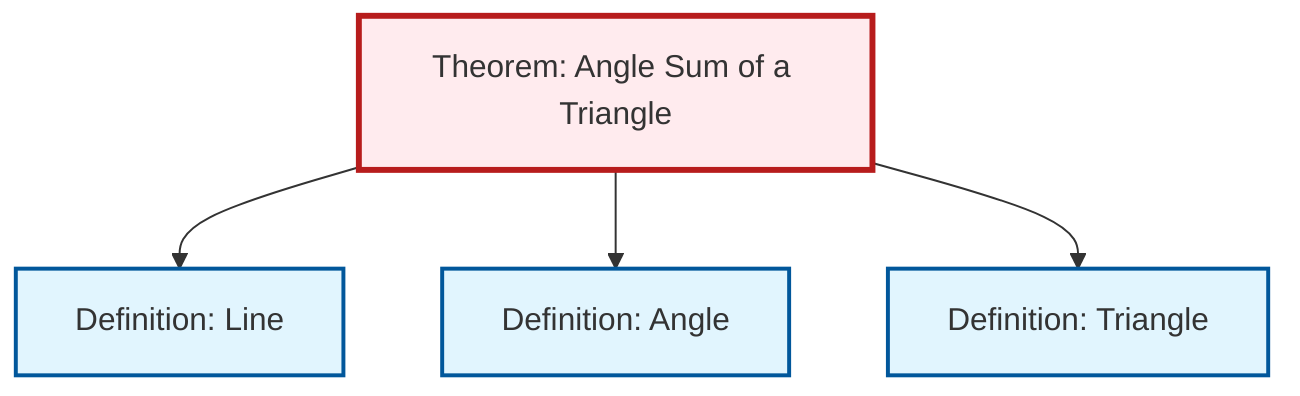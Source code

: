 graph TD
    classDef definition fill:#e1f5fe,stroke:#01579b,stroke-width:2px
    classDef theorem fill:#f3e5f5,stroke:#4a148c,stroke-width:2px
    classDef axiom fill:#fff3e0,stroke:#e65100,stroke-width:2px
    classDef example fill:#e8f5e9,stroke:#1b5e20,stroke-width:2px
    classDef current fill:#ffebee,stroke:#b71c1c,stroke-width:3px
    def-triangle["Definition: Triangle"]:::definition
    thm-angle-sum-triangle["Theorem: Angle Sum of a Triangle"]:::theorem
    def-line["Definition: Line"]:::definition
    def-angle["Definition: Angle"]:::definition
    thm-angle-sum-triangle --> def-line
    thm-angle-sum-triangle --> def-angle
    thm-angle-sum-triangle --> def-triangle
    class thm-angle-sum-triangle current